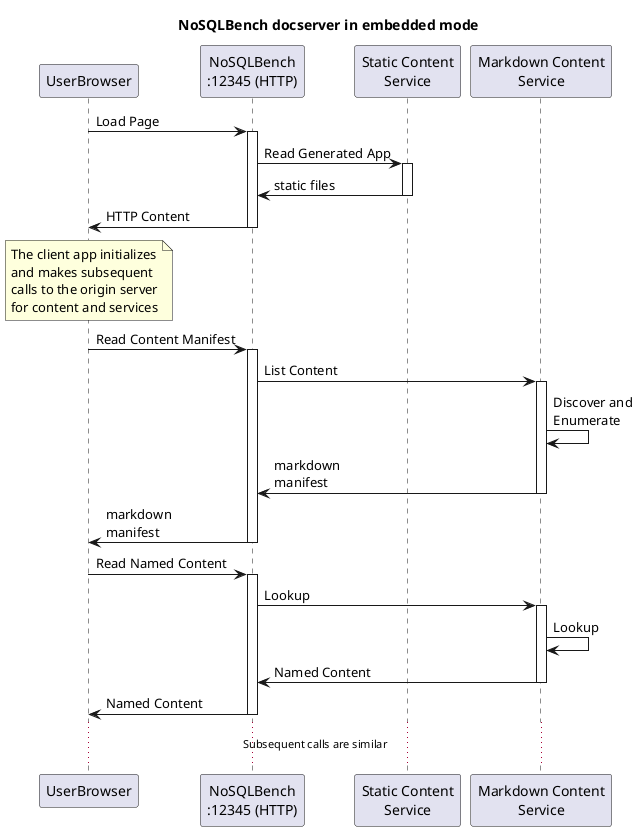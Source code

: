@startuml
title NoSQLBench docserver in embedded mode
participant "UserBrowser" as u
participant "NoSQLBench\n:12345 (HTTP)" as nb
participant "Static Content\nService" as content
participant "Markdown Content\nService" as SPI

u -> nb : Load Page
activate nb
nb -> content : Read Generated App
activate content
nb <- content : static files
deactivate content
u <- nb : HTTP Content
deactivate nb

note over u
The client app initializes
and makes subsequent
calls to the origin server
for content and services
end note

u -> nb: Read Content Manifest
activate nb
nb -> SPI : List Content
activate SPI
SPI -> SPI: Discover and \nEnumerate
nb <- SPI : markdown\nmanifest
deactivate SPI
u <- nb: markdown\nmanifest
deactivate nb

u -> nb: Read Named Content
activate nb
nb -> SPI : Lookup
activate SPI
SPI -> SPI: Lookup
nb <- SPI : Named Content
deactivate SPI
u <- nb: Named Content
deactivate nb

... Subsequent calls are similar ...

@enduml